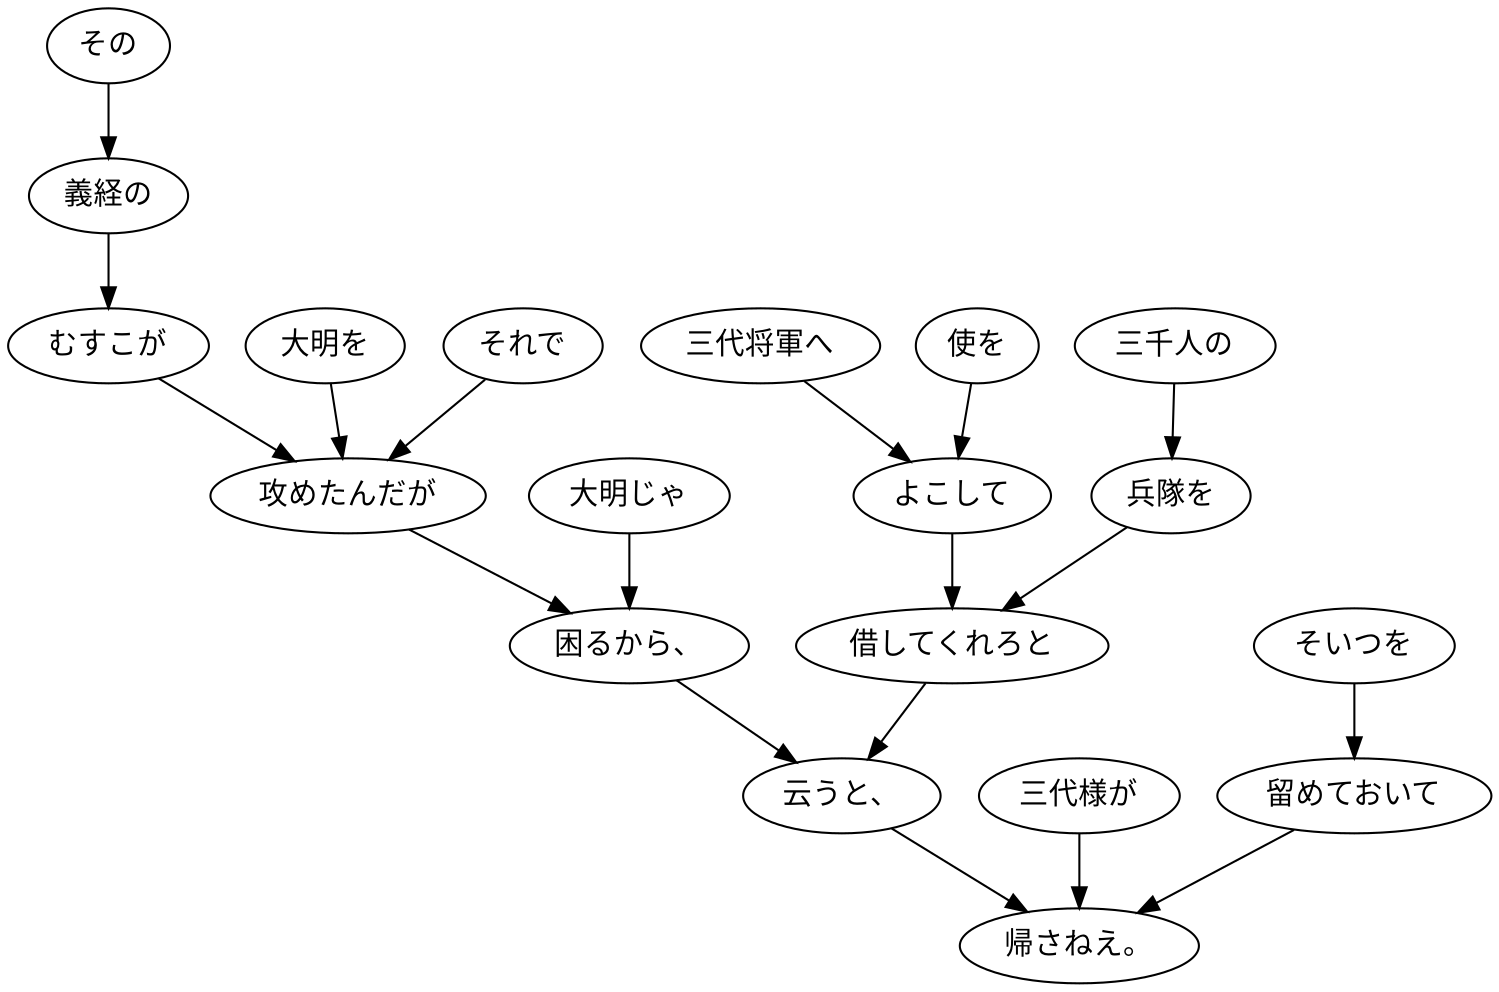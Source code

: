 digraph graph4433 {
	node0 [label="それで"];
	node1 [label="その"];
	node2 [label="義経の"];
	node3 [label="むすこが"];
	node4 [label="大明を"];
	node5 [label="攻めたんだが"];
	node6 [label="大明じゃ"];
	node7 [label="困るから、"];
	node8 [label="三代将軍へ"];
	node9 [label="使を"];
	node10 [label="よこして"];
	node11 [label="三千人の"];
	node12 [label="兵隊を"];
	node13 [label="借してくれろと"];
	node14 [label="云うと、"];
	node15 [label="三代様が"];
	node16 [label="そいつを"];
	node17 [label="留めておいて"];
	node18 [label="帰さねえ。"];
	node0 -> node5;
	node1 -> node2;
	node2 -> node3;
	node3 -> node5;
	node4 -> node5;
	node5 -> node7;
	node6 -> node7;
	node7 -> node14;
	node8 -> node10;
	node9 -> node10;
	node10 -> node13;
	node11 -> node12;
	node12 -> node13;
	node13 -> node14;
	node14 -> node18;
	node15 -> node18;
	node16 -> node17;
	node17 -> node18;
}
